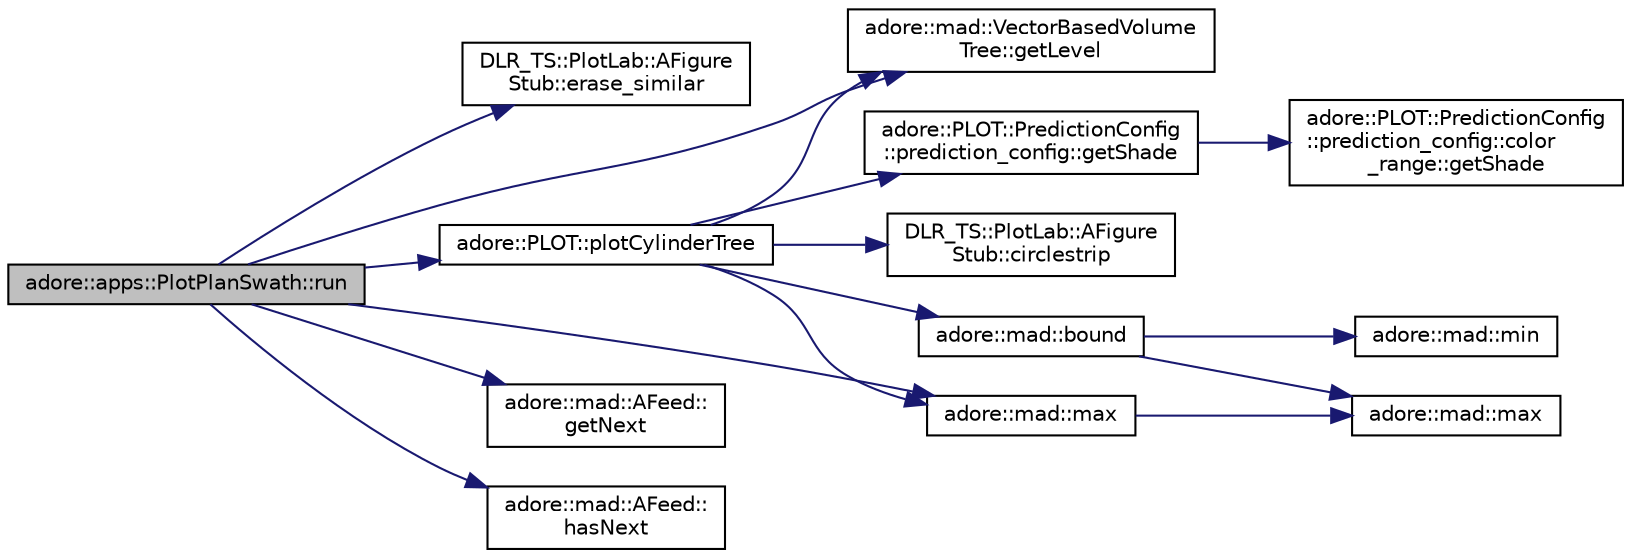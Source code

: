 digraph "adore::apps::PlotPlanSwath::run"
{
 // LATEX_PDF_SIZE
  edge [fontname="Helvetica",fontsize="10",labelfontname="Helvetica",labelfontsize="10"];
  node [fontname="Helvetica",fontsize="10",shape=record];
  rankdir="LR";
  Node1 [label="adore::apps::PlotPlanSwath::run",height=0.2,width=0.4,color="black", fillcolor="grey75", style="filled", fontcolor="black",tooltip=" "];
  Node1 -> Node2 [color="midnightblue",fontsize="10",style="solid",fontname="Helvetica"];
  Node2 [label="DLR_TS::PlotLab::AFigure\lStub::erase_similar",height=0.2,width=0.4,color="black", fillcolor="white", style="filled",URL="$classDLR__TS_1_1PlotLab_1_1AFigureStub.html#a9d985db866926a4fde66f31938a011b8",tooltip=" "];
  Node1 -> Node3 [color="midnightblue",fontsize="10",style="solid",fontname="Helvetica"];
  Node3 [label="adore::mad::VectorBasedVolume\lTree::getLevel",height=0.2,width=0.4,color="black", fillcolor="white", style="filled",URL="$classadore_1_1mad_1_1VectorBasedVolumeTree.html#a8287b6e44c7433377cf1c92be5e9b820",tooltip=" "];
  Node1 -> Node4 [color="midnightblue",fontsize="10",style="solid",fontname="Helvetica"];
  Node4 [label="adore::mad::AFeed::\lgetNext",height=0.2,width=0.4,color="black", fillcolor="white", style="filled",URL="$classadore_1_1mad_1_1AFeed.html#a07f96a9edf1ca4a1a9b0c84aa2631bd0",tooltip=" "];
  Node1 -> Node5 [color="midnightblue",fontsize="10",style="solid",fontname="Helvetica"];
  Node5 [label="adore::mad::AFeed::\lhasNext",height=0.2,width=0.4,color="black", fillcolor="white", style="filled",URL="$classadore_1_1mad_1_1AFeed.html#a2a96e59a3364f8fadb08624e38f7c40b",tooltip=" "];
  Node1 -> Node6 [color="midnightblue",fontsize="10",style="solid",fontname="Helvetica"];
  Node6 [label="adore::mad::max",height=0.2,width=0.4,color="black", fillcolor="white", style="filled",URL="$namespaceadore_1_1mad.html#adea062854ef0b105a3fdca8cf2aca945",tooltip=" "];
  Node6 -> Node7 [color="midnightblue",fontsize="10",style="solid",fontname="Helvetica"];
  Node7 [label="adore::mad::max",height=0.2,width=0.4,color="black", fillcolor="white", style="filled",URL="$namespaceadore_1_1mad.html#a618a8842fed7b9375957b1e393c58492",tooltip=" "];
  Node1 -> Node8 [color="midnightblue",fontsize="10",style="solid",fontname="Helvetica"];
  Node8 [label="adore::PLOT::plotCylinderTree",height=0.2,width=0.4,color="black", fillcolor="white", style="filled",URL="$namespaceadore_1_1PLOT.html#a06e182f546ad1bb12ff78136e6318edd",tooltip=" "];
  Node8 -> Node9 [color="midnightblue",fontsize="10",style="solid",fontname="Helvetica"];
  Node9 [label="adore::mad::bound",height=0.2,width=0.4,color="black", fillcolor="white", style="filled",URL="$namespaceadore_1_1mad.html#a927f4883d4edcec4dcfd9bb1f09d4f62",tooltip=" "];
  Node9 -> Node7 [color="midnightblue",fontsize="10",style="solid",fontname="Helvetica"];
  Node9 -> Node10 [color="midnightblue",fontsize="10",style="solid",fontname="Helvetica"];
  Node10 [label="adore::mad::min",height=0.2,width=0.4,color="black", fillcolor="white", style="filled",URL="$namespaceadore_1_1mad.html#ac61b79c007d1859f93a10c04272095a1",tooltip=" "];
  Node8 -> Node11 [color="midnightblue",fontsize="10",style="solid",fontname="Helvetica"];
  Node11 [label="DLR_TS::PlotLab::AFigure\lStub::circlestrip",height=0.2,width=0.4,color="black", fillcolor="white", style="filled",URL="$classDLR__TS_1_1PlotLab_1_1AFigureStub.html#af8be7e6f71b95fa4a198b2cdb5f59ddd",tooltip=" "];
  Node8 -> Node3 [color="midnightblue",fontsize="10",style="solid",fontname="Helvetica"];
  Node8 -> Node12 [color="midnightblue",fontsize="10",style="solid",fontname="Helvetica"];
  Node12 [label="adore::PLOT::PredictionConfig\l::prediction_config::getShade",height=0.2,width=0.4,color="black", fillcolor="white", style="filled",URL="$structadore_1_1PLOT_1_1PredictionConfig_1_1prediction__config.html#aa96e3293fa2f0f7fb0d5430d534f4e56",tooltip=" "];
  Node12 -> Node13 [color="midnightblue",fontsize="10",style="solid",fontname="Helvetica"];
  Node13 [label="adore::PLOT::PredictionConfig\l::prediction_config::color\l_range::getShade",height=0.2,width=0.4,color="black", fillcolor="white", style="filled",URL="$structadore_1_1PLOT_1_1PredictionConfig_1_1prediction__config_1_1color__range.html#a42e983f2cefaa08a11c4b5d3ad90e596",tooltip=" "];
  Node8 -> Node6 [color="midnightblue",fontsize="10",style="solid",fontname="Helvetica"];
}
